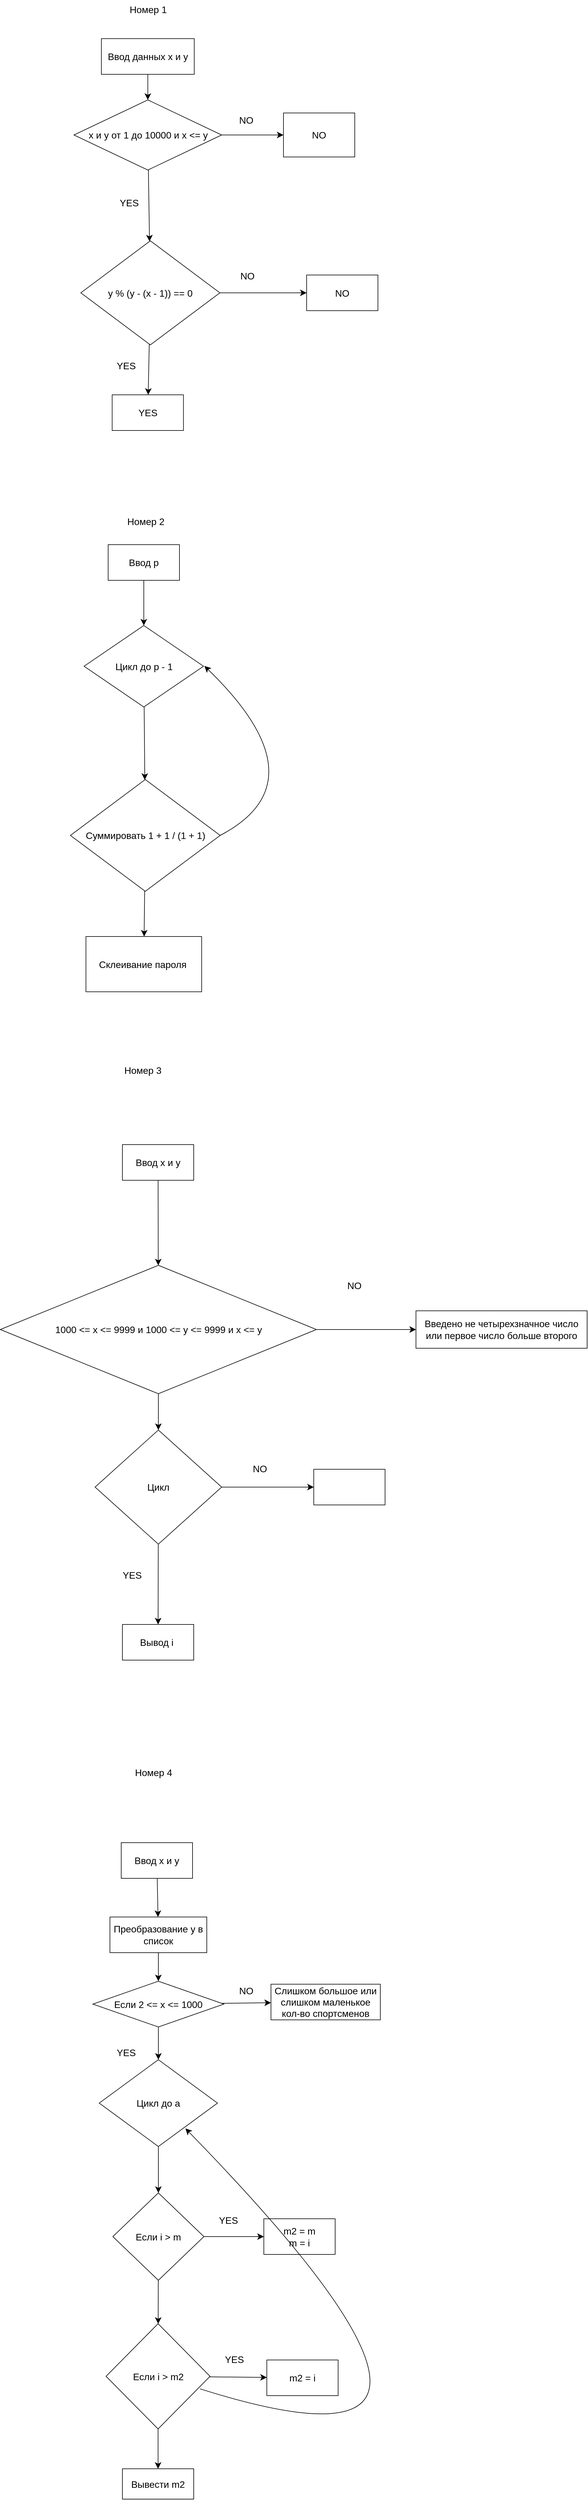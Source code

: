 <mxfile version="22.1.4" type="github">
  <diagram name="Страница — 1" id="HSgIeYpHN0TZc10av27_">
    <mxGraphModel dx="784" dy="640" grid="0" gridSize="10" guides="1" tooltips="1" connect="1" arrows="1" fold="1" page="0" pageScale="1" pageWidth="827" pageHeight="1169" math="0" shadow="0">
      <root>
        <mxCell id="0" />
        <mxCell id="1" parent="0" />
        <mxCell id="zJwWBmNFhzAgIZPLMXwU-3" value="" style="edgeStyle=none;curved=1;rounded=0;orthogonalLoop=1;jettySize=auto;html=1;fontSize=12;startSize=8;endSize=8;" edge="1" parent="1" source="zJwWBmNFhzAgIZPLMXwU-1" target="zJwWBmNFhzAgIZPLMXwU-2">
          <mxGeometry relative="1" as="geometry" />
        </mxCell>
        <mxCell id="zJwWBmNFhzAgIZPLMXwU-1" value="&lt;font style=&quot;vertical-align: inherit;&quot;&gt;&lt;font style=&quot;vertical-align: inherit;&quot;&gt;&lt;font style=&quot;vertical-align: inherit;&quot;&gt;&lt;font style=&quot;vertical-align: inherit;&quot;&gt;Ввод данных х и у&lt;/font&gt;&lt;/font&gt;&lt;/font&gt;&lt;/font&gt;" style="whiteSpace=wrap;html=1;fontSize=16;" vertex="1" parent="1">
          <mxGeometry x="121.63" y="207" width="156.25" height="60" as="geometry" />
        </mxCell>
        <mxCell id="zJwWBmNFhzAgIZPLMXwU-4" value="NO" style="whiteSpace=wrap;html=1;fontSize=16;" vertex="1" parent="1">
          <mxGeometry x="428" y="332" width="120" height="74" as="geometry" />
        </mxCell>
        <mxCell id="zJwWBmNFhzAgIZPLMXwU-5" value="" style="edgeStyle=none;curved=1;rounded=0;orthogonalLoop=1;jettySize=auto;html=1;fontSize=12;startSize=8;endSize=8;" edge="1" parent="1" source="zJwWBmNFhzAgIZPLMXwU-2" target="zJwWBmNFhzAgIZPLMXwU-4">
          <mxGeometry relative="1" as="geometry" />
        </mxCell>
        <mxCell id="zJwWBmNFhzAgIZPLMXwU-10" value="" style="edgeStyle=none;curved=1;rounded=0;orthogonalLoop=1;jettySize=auto;html=1;fontSize=12;startSize=8;endSize=8;" edge="1" parent="1" source="zJwWBmNFhzAgIZPLMXwU-2" target="zJwWBmNFhzAgIZPLMXwU-9">
          <mxGeometry relative="1" as="geometry" />
        </mxCell>
        <mxCell id="zJwWBmNFhzAgIZPLMXwU-2" value="&lt;font style=&quot;vertical-align: inherit;&quot;&gt;&lt;font style=&quot;vertical-align: inherit;&quot;&gt;&lt;font style=&quot;vertical-align: inherit;&quot;&gt;&lt;font style=&quot;vertical-align: inherit;&quot;&gt;х и у от 1 до 10000 и х &amp;lt;= у&lt;/font&gt;&lt;/font&gt;&lt;/font&gt;&lt;/font&gt;" style="rhombus;whiteSpace=wrap;html=1;fontSize=16;" vertex="1" parent="1">
          <mxGeometry x="75.5" y="310" width="248.5" height="118" as="geometry" />
        </mxCell>
        <mxCell id="zJwWBmNFhzAgIZPLMXwU-6" value="NO" style="text;html=1;align=center;verticalAlign=middle;resizable=0;points=[];autosize=1;strokeColor=none;fillColor=none;fontSize=16;" vertex="1" parent="1">
          <mxGeometry x="345" y="328" width="40" height="31" as="geometry" />
        </mxCell>
        <mxCell id="zJwWBmNFhzAgIZPLMXwU-14" value="" style="edgeStyle=none;curved=1;rounded=0;orthogonalLoop=1;jettySize=auto;html=1;fontSize=12;startSize=8;endSize=8;" edge="1" parent="1" source="zJwWBmNFhzAgIZPLMXwU-9" target="zJwWBmNFhzAgIZPLMXwU-13">
          <mxGeometry relative="1" as="geometry" />
        </mxCell>
        <mxCell id="zJwWBmNFhzAgIZPLMXwU-15" value="" style="edgeStyle=none;curved=1;rounded=0;orthogonalLoop=1;jettySize=auto;html=1;fontSize=12;startSize=8;endSize=8;" edge="1" parent="1" source="zJwWBmNFhzAgIZPLMXwU-9" target="zJwWBmNFhzAgIZPLMXwU-12">
          <mxGeometry relative="1" as="geometry" />
        </mxCell>
        <mxCell id="zJwWBmNFhzAgIZPLMXwU-9" value="&lt;font style=&quot;vertical-align: inherit;&quot;&gt;&lt;font style=&quot;vertical-align: inherit;&quot;&gt;y % ​​(y - (x - 1)) == 0&lt;/font&gt;&lt;/font&gt;" style="rhombus;whiteSpace=wrap;html=1;fontSize=16;" vertex="1" parent="1">
          <mxGeometry x="87" y="547" width="234" height="175" as="geometry" />
        </mxCell>
        <mxCell id="zJwWBmNFhzAgIZPLMXwU-11" value="&lt;font style=&quot;vertical-align: inherit;&quot;&gt;&lt;font style=&quot;vertical-align: inherit;&quot;&gt;YES&lt;/font&gt;&lt;/font&gt;" style="text;html=1;align=center;verticalAlign=middle;resizable=0;points=[];autosize=1;strokeColor=none;fillColor=none;fontSize=16;" vertex="1" parent="1">
          <mxGeometry x="145" y="467" width="46" height="31" as="geometry" />
        </mxCell>
        <mxCell id="zJwWBmNFhzAgIZPLMXwU-12" value="NO" style="whiteSpace=wrap;html=1;fontSize=16;" vertex="1" parent="1">
          <mxGeometry x="467" y="604.5" width="120" height="60" as="geometry" />
        </mxCell>
        <mxCell id="zJwWBmNFhzAgIZPLMXwU-13" value="YES" style="whiteSpace=wrap;html=1;fontSize=16;" vertex="1" parent="1">
          <mxGeometry x="139.75" y="806" width="120" height="60" as="geometry" />
        </mxCell>
        <mxCell id="zJwWBmNFhzAgIZPLMXwU-16" value="NO" style="text;html=1;align=center;verticalAlign=middle;resizable=0;points=[];autosize=1;strokeColor=none;fillColor=none;fontSize=16;" vertex="1" parent="1">
          <mxGeometry x="347" y="590" width="40" height="31" as="geometry" />
        </mxCell>
        <mxCell id="zJwWBmNFhzAgIZPLMXwU-17" value="&lt;font style=&quot;vertical-align: inherit;&quot;&gt;&lt;font style=&quot;vertical-align: inherit;&quot;&gt;YES&lt;/font&gt;&lt;/font&gt;" style="text;html=1;align=center;verticalAlign=middle;resizable=0;points=[];autosize=1;strokeColor=none;fillColor=none;fontSize=16;" vertex="1" parent="1">
          <mxGeometry x="139.75" y="741" width="46" height="31" as="geometry" />
        </mxCell>
        <mxCell id="zJwWBmNFhzAgIZPLMXwU-18" value="&lt;font style=&quot;vertical-align: inherit;&quot;&gt;&lt;font style=&quot;vertical-align: inherit;&quot;&gt;Номер 1&lt;/font&gt;&lt;/font&gt;" style="text;html=1;align=center;verticalAlign=middle;resizable=0;points=[];autosize=1;strokeColor=none;fillColor=none;fontSize=16;" vertex="1" parent="1">
          <mxGeometry x="159.26" y="142" width="81" height="31" as="geometry" />
        </mxCell>
        <mxCell id="zJwWBmNFhzAgIZPLMXwU-19" value="&lt;font style=&quot;vertical-align: inherit;&quot;&gt;&lt;font style=&quot;vertical-align: inherit;&quot;&gt;Номер 2&lt;/font&gt;&lt;/font&gt;" style="text;html=1;align=center;verticalAlign=middle;resizable=0;points=[];autosize=1;strokeColor=none;fillColor=none;fontSize=16;" vertex="1" parent="1">
          <mxGeometry x="155" y="1003" width="81" height="31" as="geometry" />
        </mxCell>
        <mxCell id="zJwWBmNFhzAgIZPLMXwU-25" value="" style="edgeStyle=none;curved=1;rounded=0;orthogonalLoop=1;jettySize=auto;html=1;fontSize=12;startSize=8;endSize=8;" edge="1" parent="1" source="zJwWBmNFhzAgIZPLMXwU-20" target="zJwWBmNFhzAgIZPLMXwU-21">
          <mxGeometry relative="1" as="geometry" />
        </mxCell>
        <mxCell id="zJwWBmNFhzAgIZPLMXwU-20" value="&lt;font style=&quot;vertical-align: inherit;&quot;&gt;&lt;font style=&quot;vertical-align: inherit;&quot;&gt;Ввод р&lt;/font&gt;&lt;/font&gt;" style="whiteSpace=wrap;html=1;fontSize=16;" vertex="1" parent="1">
          <mxGeometry x="133" y="1058" width="120" height="60" as="geometry" />
        </mxCell>
        <mxCell id="zJwWBmNFhzAgIZPLMXwU-27" value="" style="edgeStyle=none;curved=1;rounded=0;orthogonalLoop=1;jettySize=auto;html=1;fontSize=12;startSize=8;endSize=8;" edge="1" parent="1" source="zJwWBmNFhzAgIZPLMXwU-21" target="zJwWBmNFhzAgIZPLMXwU-26">
          <mxGeometry relative="1" as="geometry" />
        </mxCell>
        <mxCell id="zJwWBmNFhzAgIZPLMXwU-21" value="&lt;font style=&quot;vertical-align: inherit;&quot;&gt;&lt;font style=&quot;vertical-align: inherit;&quot;&gt;Цикл до р - 1&lt;/font&gt;&lt;/font&gt;" style="rhombus;whiteSpace=wrap;html=1;fontSize=16;" vertex="1" parent="1">
          <mxGeometry x="92.5" y="1194" width="201" height="137" as="geometry" />
        </mxCell>
        <mxCell id="zJwWBmNFhzAgIZPLMXwU-28" style="edgeStyle=none;curved=1;rounded=0;orthogonalLoop=1;jettySize=auto;html=1;fontSize=12;startSize=8;endSize=8;exitX=1;exitY=0.5;exitDx=0;exitDy=0;" edge="1" parent="1" source="zJwWBmNFhzAgIZPLMXwU-26">
          <mxGeometry relative="1" as="geometry">
            <mxPoint x="295" y="1262" as="targetPoint" />
            <Array as="points">
              <mxPoint x="495" y="1456" />
            </Array>
          </mxGeometry>
        </mxCell>
        <mxCell id="zJwWBmNFhzAgIZPLMXwU-30" value="" style="edgeStyle=none;curved=1;rounded=0;orthogonalLoop=1;jettySize=auto;html=1;fontSize=12;startSize=8;endSize=8;" edge="1" parent="1" source="zJwWBmNFhzAgIZPLMXwU-26" target="zJwWBmNFhzAgIZPLMXwU-29">
          <mxGeometry relative="1" as="geometry" />
        </mxCell>
        <mxCell id="zJwWBmNFhzAgIZPLMXwU-26" value="&lt;font style=&quot;vertical-align: inherit;&quot;&gt;&lt;font style=&quot;vertical-align: inherit;&quot;&gt;Суммировать 1 + 1 / (1 + 1)&lt;/font&gt;&lt;/font&gt;" style="rhombus;whiteSpace=wrap;html=1;fontSize=16;" vertex="1" parent="1">
          <mxGeometry x="69.5" y="1453" width="252" height="188" as="geometry" />
        </mxCell>
        <mxCell id="zJwWBmNFhzAgIZPLMXwU-29" value="&lt;font style=&quot;vertical-align: inherit;&quot;&gt;&lt;font style=&quot;vertical-align: inherit;&quot;&gt;Склеивание пароля&amp;nbsp;&lt;/font&gt;&lt;/font&gt;" style="whiteSpace=wrap;html=1;fontSize=16;" vertex="1" parent="1">
          <mxGeometry x="95.63" y="1717" width="194.74" height="93" as="geometry" />
        </mxCell>
        <mxCell id="zJwWBmNFhzAgIZPLMXwU-32" value="&lt;font style=&quot;vertical-align: inherit;&quot;&gt;&lt;font style=&quot;vertical-align: inherit;&quot;&gt;Номер 3&lt;/font&gt;&lt;/font&gt;" style="text;html=1;align=center;verticalAlign=middle;resizable=0;points=[];autosize=1;strokeColor=none;fillColor=none;fontSize=16;" vertex="1" parent="1">
          <mxGeometry x="150" y="1926" width="81" height="31" as="geometry" />
        </mxCell>
        <mxCell id="zJwWBmNFhzAgIZPLMXwU-35" value="" style="edgeStyle=none;curved=1;rounded=0;orthogonalLoop=1;jettySize=auto;html=1;fontSize=12;startSize=8;endSize=8;" edge="1" parent="1" source="zJwWBmNFhzAgIZPLMXwU-33" target="zJwWBmNFhzAgIZPLMXwU-34">
          <mxGeometry relative="1" as="geometry" />
        </mxCell>
        <mxCell id="zJwWBmNFhzAgIZPLMXwU-33" value="&lt;font style=&quot;vertical-align: inherit;&quot;&gt;&lt;font style=&quot;vertical-align: inherit;&quot;&gt;Ввод х и у&lt;/font&gt;&lt;/font&gt;" style="whiteSpace=wrap;html=1;fontSize=16;" vertex="1" parent="1">
          <mxGeometry x="157" y="2067" width="120" height="60" as="geometry" />
        </mxCell>
        <mxCell id="zJwWBmNFhzAgIZPLMXwU-37" value="" style="edgeStyle=none;curved=1;rounded=0;orthogonalLoop=1;jettySize=auto;html=1;fontSize=12;startSize=8;endSize=8;" edge="1" parent="1" source="zJwWBmNFhzAgIZPLMXwU-34" target="zJwWBmNFhzAgIZPLMXwU-36">
          <mxGeometry relative="1" as="geometry" />
        </mxCell>
        <mxCell id="zJwWBmNFhzAgIZPLMXwU-40" value="" style="edgeStyle=none;curved=1;rounded=0;orthogonalLoop=1;jettySize=auto;html=1;fontSize=12;startSize=8;endSize=8;" edge="1" parent="1" source="zJwWBmNFhzAgIZPLMXwU-34" target="zJwWBmNFhzAgIZPLMXwU-39">
          <mxGeometry relative="1" as="geometry" />
        </mxCell>
        <mxCell id="zJwWBmNFhzAgIZPLMXwU-34" value="&lt;font style=&quot;vertical-align: inherit;&quot;&gt;&lt;font style=&quot;vertical-align: inherit;&quot;&gt;&lt;font style=&quot;vertical-align: inherit;&quot;&gt;&lt;font style=&quot;vertical-align: inherit;&quot;&gt;1000 &amp;lt;= x &amp;lt;= 9999 и 1000 &amp;lt;= y &amp;lt;= 9999 и x &amp;lt;= y&lt;/font&gt;&lt;/font&gt;&lt;/font&gt;&lt;/font&gt;" style="rhombus;whiteSpace=wrap;html=1;fontSize=16;" vertex="1" parent="1">
          <mxGeometry x="-48.5" y="2270" width="532" height="216" as="geometry" />
        </mxCell>
        <mxCell id="zJwWBmNFhzAgIZPLMXwU-36" value="&lt;font style=&quot;vertical-align: inherit;&quot;&gt;&lt;font style=&quot;vertical-align: inherit;&quot;&gt;Введено не четырехзначное число или первое число больше второго&lt;/font&gt;&lt;/font&gt;" style="whiteSpace=wrap;html=1;fontSize=16;" vertex="1" parent="1">
          <mxGeometry x="651" y="2346.5" width="288" height="63" as="geometry" />
        </mxCell>
        <mxCell id="zJwWBmNFhzAgIZPLMXwU-38" value="&lt;font style=&quot;vertical-align: inherit;&quot;&gt;&lt;font style=&quot;vertical-align: inherit;&quot;&gt;NO&lt;/font&gt;&lt;/font&gt;" style="text;html=1;align=center;verticalAlign=middle;resizable=0;points=[];autosize=1;strokeColor=none;fillColor=none;fontSize=16;" vertex="1" parent="1">
          <mxGeometry x="527" y="2288" width="40" height="31" as="geometry" />
        </mxCell>
        <mxCell id="zJwWBmNFhzAgIZPLMXwU-46" value="" style="edgeStyle=none;curved=1;rounded=0;orthogonalLoop=1;jettySize=auto;html=1;fontSize=12;startSize=8;endSize=8;" edge="1" parent="1" source="zJwWBmNFhzAgIZPLMXwU-39" target="zJwWBmNFhzAgIZPLMXwU-42">
          <mxGeometry relative="1" as="geometry" />
        </mxCell>
        <mxCell id="zJwWBmNFhzAgIZPLMXwU-47" value="" style="edgeStyle=none;curved=1;rounded=0;orthogonalLoop=1;jettySize=auto;html=1;fontSize=12;startSize=8;endSize=8;" edge="1" parent="1" source="zJwWBmNFhzAgIZPLMXwU-39" target="zJwWBmNFhzAgIZPLMXwU-41">
          <mxGeometry relative="1" as="geometry" />
        </mxCell>
        <mxCell id="zJwWBmNFhzAgIZPLMXwU-39" value="&lt;font style=&quot;vertical-align: inherit;&quot;&gt;&lt;font style=&quot;vertical-align: inherit;&quot;&gt;Цикл&lt;/font&gt;&lt;/font&gt;" style="rhombus;whiteSpace=wrap;html=1;fontSize=16;" vertex="1" parent="1">
          <mxGeometry x="111" y="2547" width="213" height="192" as="geometry" />
        </mxCell>
        <mxCell id="zJwWBmNFhzAgIZPLMXwU-41" value="&lt;font style=&quot;vertical-align: inherit;&quot;&gt;&lt;font style=&quot;vertical-align: inherit;&quot;&gt;Вывод i&amp;nbsp;&lt;/font&gt;&lt;/font&gt;" style="whiteSpace=wrap;html=1;fontSize=16;" vertex="1" parent="1">
          <mxGeometry x="157" y="2874" width="120" height="60" as="geometry" />
        </mxCell>
        <mxCell id="zJwWBmNFhzAgIZPLMXwU-42" value="" style="whiteSpace=wrap;html=1;fontSize=16;" vertex="1" parent="1">
          <mxGeometry x="479" y="2613" width="120" height="60" as="geometry" />
        </mxCell>
        <mxCell id="zJwWBmNFhzAgIZPLMXwU-48" value="NO" style="text;html=1;align=center;verticalAlign=middle;resizable=0;points=[];autosize=1;strokeColor=none;fillColor=none;fontSize=16;" vertex="1" parent="1">
          <mxGeometry x="368" y="2596" width="40" height="31" as="geometry" />
        </mxCell>
        <mxCell id="zJwWBmNFhzAgIZPLMXwU-49" value="&lt;font style=&quot;vertical-align: inherit;&quot;&gt;&lt;font style=&quot;vertical-align: inherit;&quot;&gt;YES&lt;/font&gt;&lt;/font&gt;" style="text;html=1;align=center;verticalAlign=middle;resizable=0;points=[];autosize=1;strokeColor=none;fillColor=none;fontSize=16;" vertex="1" parent="1">
          <mxGeometry x="150" y="2775" width="46" height="31" as="geometry" />
        </mxCell>
        <mxCell id="zJwWBmNFhzAgIZPLMXwU-50" value="&lt;font style=&quot;vertical-align: inherit;&quot;&gt;&lt;font style=&quot;vertical-align: inherit;&quot;&gt;Номер 4&lt;/font&gt;&lt;/font&gt;" style="text;html=1;align=center;verticalAlign=middle;resizable=0;points=[];autosize=1;strokeColor=none;fillColor=none;fontSize=16;" vertex="1" parent="1">
          <mxGeometry x="168.5" y="3107" width="81" height="31" as="geometry" />
        </mxCell>
        <mxCell id="zJwWBmNFhzAgIZPLMXwU-54" value="" style="edgeStyle=none;curved=1;rounded=0;orthogonalLoop=1;jettySize=auto;html=1;fontSize=12;startSize=8;endSize=8;" edge="1" parent="1" source="zJwWBmNFhzAgIZPLMXwU-51" target="zJwWBmNFhzAgIZPLMXwU-53">
          <mxGeometry relative="1" as="geometry" />
        </mxCell>
        <mxCell id="zJwWBmNFhzAgIZPLMXwU-51" value="&lt;font style=&quot;vertical-align: inherit;&quot;&gt;&lt;font style=&quot;vertical-align: inherit;&quot;&gt;Ввод х и у&lt;/font&gt;&lt;/font&gt;" style="whiteSpace=wrap;html=1;fontSize=16;" vertex="1" parent="1">
          <mxGeometry x="155" y="3241" width="120" height="60" as="geometry" />
        </mxCell>
        <mxCell id="zJwWBmNFhzAgIZPLMXwU-56" value="" style="edgeStyle=none;curved=1;rounded=0;orthogonalLoop=1;jettySize=auto;html=1;fontSize=12;startSize=8;endSize=8;" edge="1" parent="1" source="zJwWBmNFhzAgIZPLMXwU-53" target="zJwWBmNFhzAgIZPLMXwU-55">
          <mxGeometry relative="1" as="geometry" />
        </mxCell>
        <mxCell id="zJwWBmNFhzAgIZPLMXwU-53" value="Преобразование у в список" style="whiteSpace=wrap;html=1;fontSize=16;" vertex="1" parent="1">
          <mxGeometry x="136" y="3366" width="163" height="60" as="geometry" />
        </mxCell>
        <mxCell id="zJwWBmNFhzAgIZPLMXwU-58" value="" style="edgeStyle=none;curved=1;rounded=0;orthogonalLoop=1;jettySize=auto;html=1;fontSize=12;startSize=8;endSize=8;" edge="1" parent="1" source="zJwWBmNFhzAgIZPLMXwU-55" target="zJwWBmNFhzAgIZPLMXwU-57">
          <mxGeometry relative="1" as="geometry" />
        </mxCell>
        <mxCell id="zJwWBmNFhzAgIZPLMXwU-62" value="" style="edgeStyle=none;curved=1;rounded=0;orthogonalLoop=1;jettySize=auto;html=1;fontSize=12;startSize=8;endSize=8;" edge="1" parent="1" source="zJwWBmNFhzAgIZPLMXwU-55" target="zJwWBmNFhzAgIZPLMXwU-61">
          <mxGeometry relative="1" as="geometry" />
        </mxCell>
        <mxCell id="zJwWBmNFhzAgIZPLMXwU-55" value="&lt;font style=&quot;vertical-align: inherit;&quot;&gt;&lt;font style=&quot;vertical-align: inherit;&quot;&gt;Если 2 &amp;lt;= х &amp;lt;= 1000&lt;/font&gt;&lt;/font&gt;" style="rhombus;whiteSpace=wrap;html=1;fontSize=16;" vertex="1" parent="1">
          <mxGeometry x="107.25" y="3474" width="220.5" height="77" as="geometry" />
        </mxCell>
        <mxCell id="zJwWBmNFhzAgIZPLMXwU-57" value="&lt;font style=&quot;vertical-align: inherit;&quot;&gt;&lt;font style=&quot;vertical-align: inherit;&quot;&gt;Слишком большое или слишком маленькое кол-во спортсменов&lt;/font&gt;&lt;/font&gt;" style="whiteSpace=wrap;html=1;fontSize=16;" vertex="1" parent="1">
          <mxGeometry x="407" y="3479" width="184" height="60" as="geometry" />
        </mxCell>
        <mxCell id="zJwWBmNFhzAgIZPLMXwU-59" value="NO" style="text;html=1;align=center;verticalAlign=middle;resizable=0;points=[];autosize=1;strokeColor=none;fillColor=none;fontSize=16;" vertex="1" parent="1">
          <mxGeometry x="345" y="3474" width="40" height="31" as="geometry" />
        </mxCell>
        <mxCell id="zJwWBmNFhzAgIZPLMXwU-60" value="&lt;font style=&quot;vertical-align: inherit;&quot;&gt;&lt;font style=&quot;vertical-align: inherit;&quot;&gt;YES&lt;/font&gt;&lt;/font&gt;" style="text;html=1;align=center;verticalAlign=middle;resizable=0;points=[];autosize=1;strokeColor=none;fillColor=none;fontSize=16;" vertex="1" parent="1">
          <mxGeometry x="139.75" y="3578" width="46" height="31" as="geometry" />
        </mxCell>
        <mxCell id="zJwWBmNFhzAgIZPLMXwU-64" value="" style="edgeStyle=none;curved=1;rounded=0;orthogonalLoop=1;jettySize=auto;html=1;fontSize=12;startSize=8;endSize=8;" edge="1" parent="1" source="zJwWBmNFhzAgIZPLMXwU-61" target="zJwWBmNFhzAgIZPLMXwU-63">
          <mxGeometry relative="1" as="geometry" />
        </mxCell>
        <mxCell id="zJwWBmNFhzAgIZPLMXwU-61" value="&lt;font style=&quot;vertical-align: inherit;&quot;&gt;&lt;font style=&quot;vertical-align: inherit;&quot;&gt;Цикл до а&lt;/font&gt;&lt;/font&gt;" style="rhombus;whiteSpace=wrap;html=1;fontSize=16;" vertex="1" parent="1">
          <mxGeometry x="118" y="3606" width="199" height="146" as="geometry" />
        </mxCell>
        <mxCell id="zJwWBmNFhzAgIZPLMXwU-67" value="" style="edgeStyle=none;curved=1;rounded=0;orthogonalLoop=1;jettySize=auto;html=1;fontSize=12;startSize=8;endSize=8;" edge="1" parent="1" source="zJwWBmNFhzAgIZPLMXwU-63" target="zJwWBmNFhzAgIZPLMXwU-66">
          <mxGeometry relative="1" as="geometry" />
        </mxCell>
        <mxCell id="zJwWBmNFhzAgIZPLMXwU-69" value="" style="edgeStyle=none;curved=1;rounded=0;orthogonalLoop=1;jettySize=auto;html=1;fontSize=12;startSize=8;endSize=8;" edge="1" parent="1" source="zJwWBmNFhzAgIZPLMXwU-63" target="zJwWBmNFhzAgIZPLMXwU-68">
          <mxGeometry relative="1" as="geometry" />
        </mxCell>
        <mxCell id="zJwWBmNFhzAgIZPLMXwU-63" value="&lt;font style=&quot;vertical-align: inherit;&quot;&gt;&lt;font style=&quot;vertical-align: inherit;&quot;&gt;&lt;font style=&quot;vertical-align: inherit;&quot;&gt;&lt;font style=&quot;vertical-align: inherit;&quot;&gt;&lt;font style=&quot;vertical-align: inherit;&quot;&gt;&lt;font style=&quot;vertical-align: inherit;&quot;&gt;Если i &amp;gt; m&lt;/font&gt;&lt;/font&gt;&lt;/font&gt;&lt;/font&gt;&lt;/font&gt;&lt;/font&gt;" style="rhombus;whiteSpace=wrap;html=1;fontSize=16;" vertex="1" parent="1">
          <mxGeometry x="140.88" y="3830" width="153.25" height="147" as="geometry" />
        </mxCell>
        <mxCell id="zJwWBmNFhzAgIZPLMXwU-65" value="&lt;font style=&quot;vertical-align: inherit;&quot;&gt;&lt;font style=&quot;vertical-align: inherit;&quot;&gt;YES&lt;/font&gt;&lt;/font&gt;" style="text;html=1;align=center;verticalAlign=middle;resizable=0;points=[];autosize=1;strokeColor=none;fillColor=none;fontSize=16;" vertex="1" parent="1">
          <mxGeometry x="312" y="3860" width="46" height="31" as="geometry" />
        </mxCell>
        <mxCell id="zJwWBmNFhzAgIZPLMXwU-66" value="&lt;font style=&quot;vertical-align: inherit;&quot;&gt;&lt;font style=&quot;vertical-align: inherit;&quot;&gt;m2 = m&lt;br&gt;m = i&lt;br&gt;&lt;/font&gt;&lt;/font&gt;" style="whiteSpace=wrap;html=1;fontSize=16;" vertex="1" parent="1">
          <mxGeometry x="395" y="3873.5" width="120" height="60" as="geometry" />
        </mxCell>
        <mxCell id="zJwWBmNFhzAgIZPLMXwU-72" value="" style="edgeStyle=none;curved=1;rounded=0;orthogonalLoop=1;jettySize=auto;html=1;fontSize=12;startSize=8;endSize=8;" edge="1" parent="1" source="zJwWBmNFhzAgIZPLMXwU-68" target="zJwWBmNFhzAgIZPLMXwU-70">
          <mxGeometry relative="1" as="geometry" />
        </mxCell>
        <mxCell id="zJwWBmNFhzAgIZPLMXwU-74" value="" style="edgeStyle=none;curved=1;rounded=0;orthogonalLoop=1;jettySize=auto;html=1;fontSize=12;startSize=8;endSize=8;" edge="1" parent="1" source="zJwWBmNFhzAgIZPLMXwU-68" target="zJwWBmNFhzAgIZPLMXwU-73">
          <mxGeometry relative="1" as="geometry" />
        </mxCell>
        <mxCell id="zJwWBmNFhzAgIZPLMXwU-75" style="edgeStyle=none;curved=1;rounded=0;orthogonalLoop=1;jettySize=auto;html=1;fontSize=12;startSize=8;endSize=8;" edge="1" parent="1">
          <mxGeometry relative="1" as="geometry">
            <mxPoint x="262.997" y="3721.555" as="targetPoint" />
            <mxPoint x="287.691" y="4159.547" as="sourcePoint" />
            <Array as="points">
              <mxPoint x="869" y="4343" />
            </Array>
          </mxGeometry>
        </mxCell>
        <mxCell id="zJwWBmNFhzAgIZPLMXwU-68" value="Если i &amp;gt; m2" style="rhombus;whiteSpace=wrap;html=1;fontSize=16;" vertex="1" parent="1">
          <mxGeometry x="129.5" y="4050" width="175" height="177" as="geometry" />
        </mxCell>
        <mxCell id="zJwWBmNFhzAgIZPLMXwU-70" value="m2 = i" style="whiteSpace=wrap;html=1;fontSize=16;" vertex="1" parent="1">
          <mxGeometry x="400" y="4111" width="120" height="60" as="geometry" />
        </mxCell>
        <mxCell id="zJwWBmNFhzAgIZPLMXwU-71" value="YES" style="text;html=1;align=center;verticalAlign=middle;resizable=0;points=[];autosize=1;strokeColor=none;fillColor=none;fontSize=16;" vertex="1" parent="1">
          <mxGeometry x="322" y="4094" width="46" height="31" as="geometry" />
        </mxCell>
        <mxCell id="zJwWBmNFhzAgIZPLMXwU-73" value="Вывести m2" style="whiteSpace=wrap;html=1;fontSize=16;" vertex="1" parent="1">
          <mxGeometry x="157" y="4294" width="120" height="51" as="geometry" />
        </mxCell>
      </root>
    </mxGraphModel>
  </diagram>
</mxfile>
